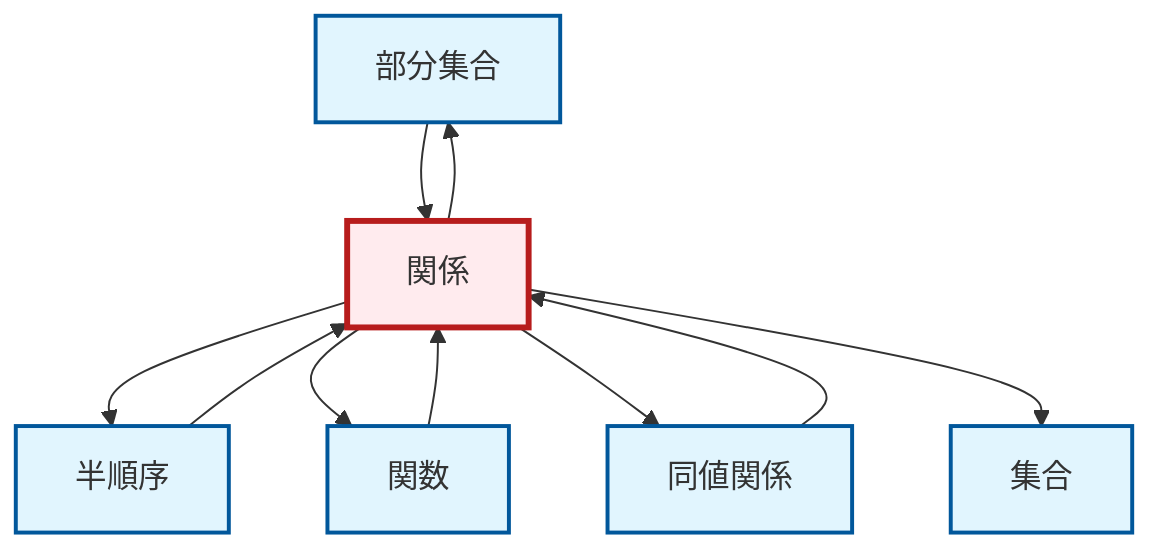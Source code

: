graph TD
    classDef definition fill:#e1f5fe,stroke:#01579b,stroke-width:2px
    classDef theorem fill:#f3e5f5,stroke:#4a148c,stroke-width:2px
    classDef axiom fill:#fff3e0,stroke:#e65100,stroke-width:2px
    classDef example fill:#e8f5e9,stroke:#1b5e20,stroke-width:2px
    classDef current fill:#ffebee,stroke:#b71c1c,stroke-width:3px
    def-subset["部分集合"]:::definition
    def-equivalence-relation["同値関係"]:::definition
    def-relation["関係"]:::definition
    def-partial-order["半順序"]:::definition
    def-function["関数"]:::definition
    def-set["集合"]:::definition
    def-relation --> def-partial-order
    def-relation --> def-subset
    def-function --> def-relation
    def-partial-order --> def-relation
    def-relation --> def-function
    def-relation --> def-equivalence-relation
    def-relation --> def-set
    def-equivalence-relation --> def-relation
    def-subset --> def-relation
    class def-relation current